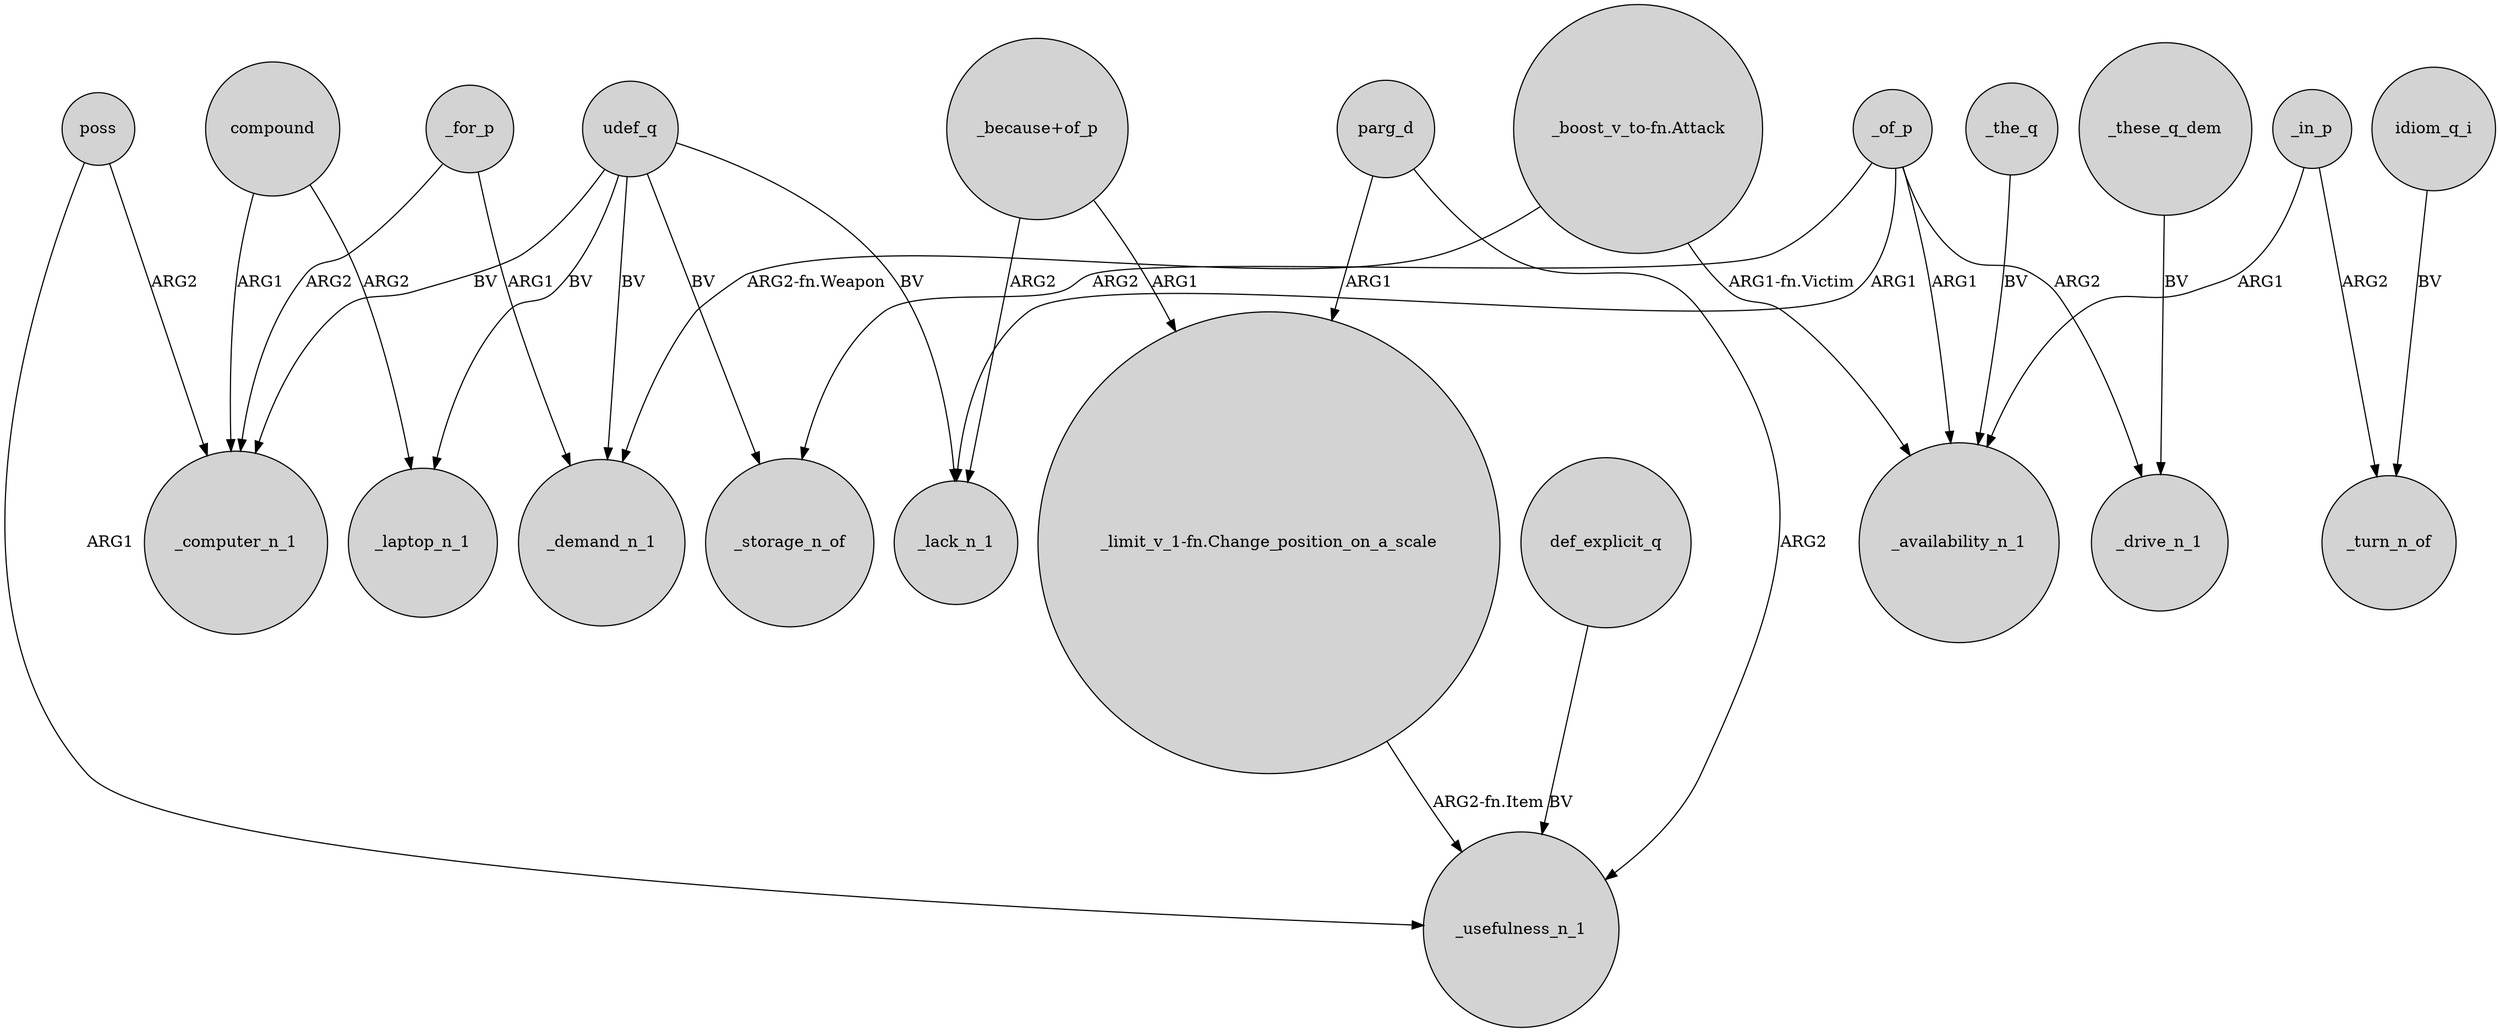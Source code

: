 digraph {
	node [shape=circle style=filled]
	"_boost_v_to-fn.Attack" -> _demand_n_1 [label="ARG2-fn.Weapon"]
	_in_p -> _availability_n_1 [label=ARG1]
	_for_p -> _demand_n_1 [label=ARG1]
	compound -> _computer_n_1 [label=ARG1]
	udef_q -> _lack_n_1 [label=BV]
	"_because+of_p" -> _lack_n_1 [label=ARG2]
	compound -> _laptop_n_1 [label=ARG2]
	_the_q -> _availability_n_1 [label=BV]
	idiom_q_i -> _turn_n_of [label=BV]
	udef_q -> _laptop_n_1 [label=BV]
	parg_d -> "_limit_v_1-fn.Change_position_on_a_scale" [label=ARG1]
	udef_q -> _storage_n_of [label=BV]
	_of_p -> _drive_n_1 [label=ARG2]
	_of_p -> _lack_n_1 [label=ARG1]
	parg_d -> _usefulness_n_1 [label=ARG2]
	poss -> _usefulness_n_1 [label=ARG1]
	poss -> _computer_n_1 [label=ARG2]
	"_because+of_p" -> "_limit_v_1-fn.Change_position_on_a_scale" [label=ARG1]
	_these_q_dem -> _drive_n_1 [label=BV]
	"_boost_v_to-fn.Attack" -> _availability_n_1 [label="ARG1-fn.Victim"]
	_of_p -> _availability_n_1 [label=ARG1]
	_for_p -> _computer_n_1 [label=ARG2]
	udef_q -> _computer_n_1 [label=BV]
	udef_q -> _demand_n_1 [label=BV]
	_in_p -> _turn_n_of [label=ARG2]
	def_explicit_q -> _usefulness_n_1 [label=BV]
	"_limit_v_1-fn.Change_position_on_a_scale" -> _usefulness_n_1 [label="ARG2-fn.Item"]
	_of_p -> _storage_n_of [label=ARG2]
}
